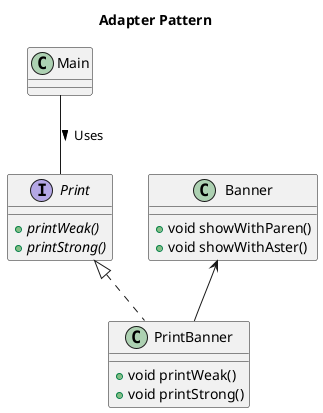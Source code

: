 @startuml

title Adapter Pattern

class Main {
}

interface Print {
    + {abstract} printWeak()
    + {abstract} printStrong()
}

class Banner {
    + void showWithParen()
    + void showWithAster()
}

class PrintBanner {
    + void printWeak()
    + void printStrong()
}


Main -- Print : Uses >
Print <|.. PrintBanner
Banner <-- PrintBanner

@enduml
